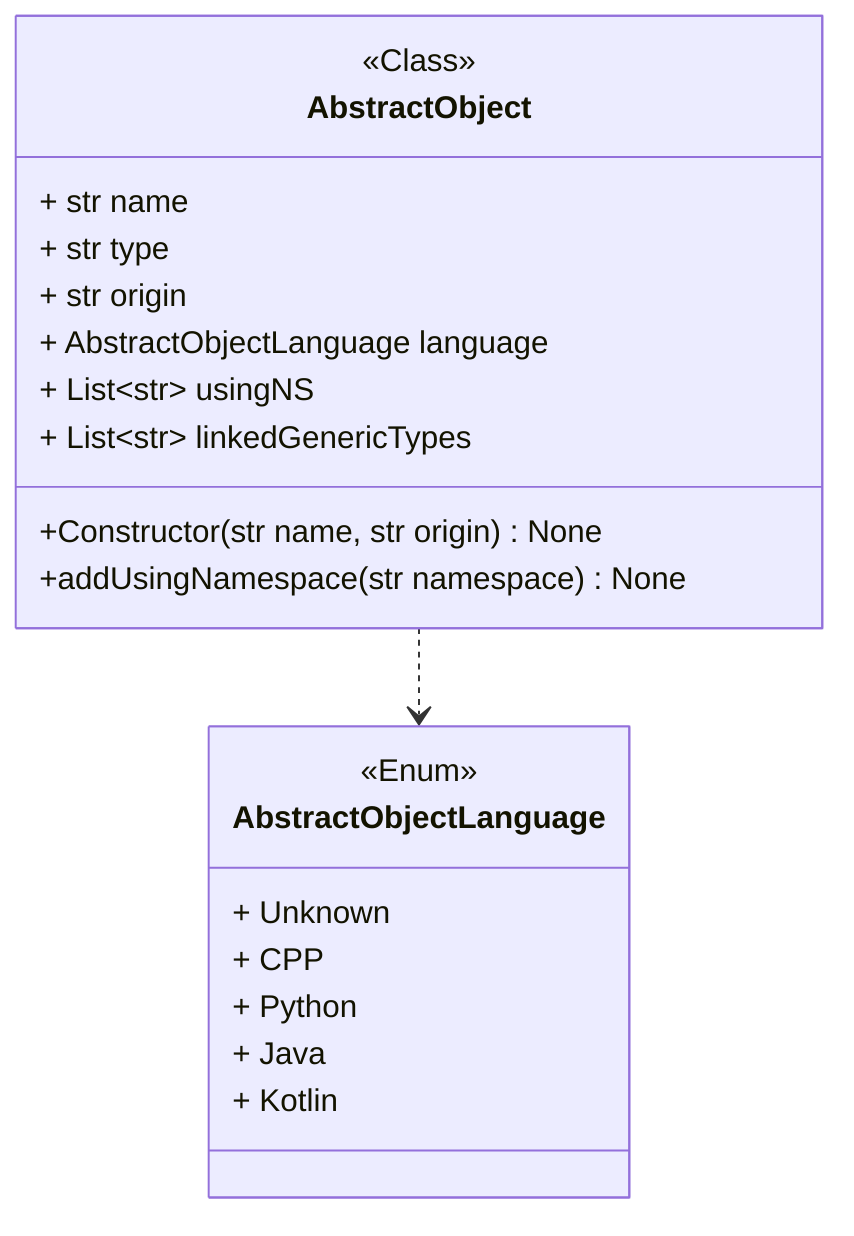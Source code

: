classDiagram
class AbstractObject {
<<Class>>
+ str name
+ str type
+ str origin
+ AbstractObjectLanguage language
+ List~str~ usingNS
+ List~str~ linkedGenericTypes
+Constructor(str name, str origin) None
+addUsingNamespace(str namespace) None
}
class AbstractObjectLanguage {
<<Enum>>
+ Unknown
+ CPP
+ Python
+ Java
+ Kotlin
}
link AbstractObjectLanguage "enum££pycodeanalyzer::core::abstraction::objects::AbstractObjectLanguage"
AbstractObject ..> AbstractObjectLanguage